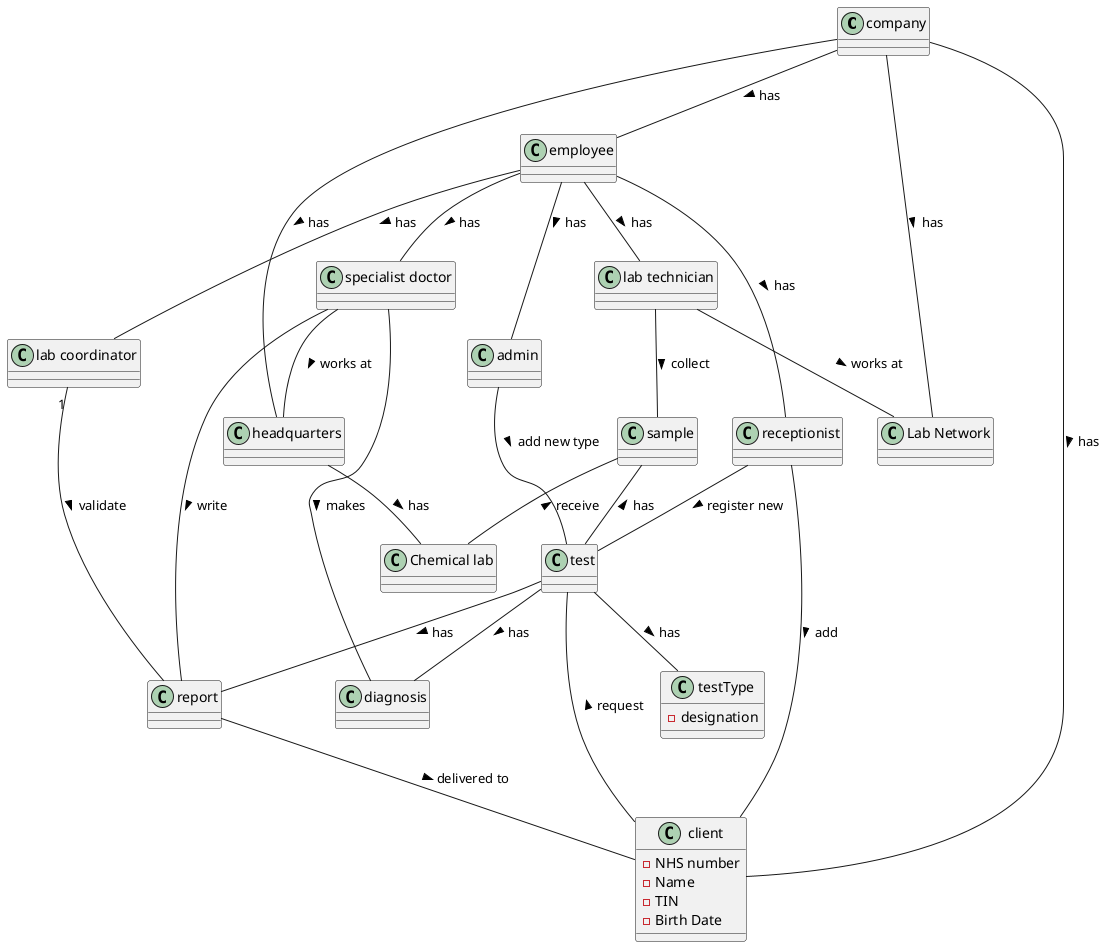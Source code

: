 @startuml
'https://plantuml.com/sequence-diagram

company -- employee : > has
company -- client : > has
company -- "Lab Network" : > has
"lab technician" -- "Lab Network" : > works at
receptionist -- test : > register new
employee -- "lab technician" : > has
employee -- receptionist : > has
headquarters -- "Chemical lab" : > has
company -- headquarters : > has
receptionist -- client : > add
employee -- "lab coordinator" : > has
employee -- admin : > has
employee -- "specialist doctor" : > has
admin -- test : > add new type
test -- report : > has
test -- diagnosis : > has
test -- testType : > has
"lab technician" -- sample : > collect
sample -- test : < has
"specialist doctor" -- diagnosis : > makes
"specialist doctor" -- report : > write
"specialist doctor" -- headquarters : > works at
report -- client : > delivered to
sample -- "Chemical lab" : < receive
"lab coordinator""1" -- report : > validate
client -- test : > request

class client{
-NHS number
-Name
-TIN
-Birth Date
}

class testType{
-designation
}

@enduml